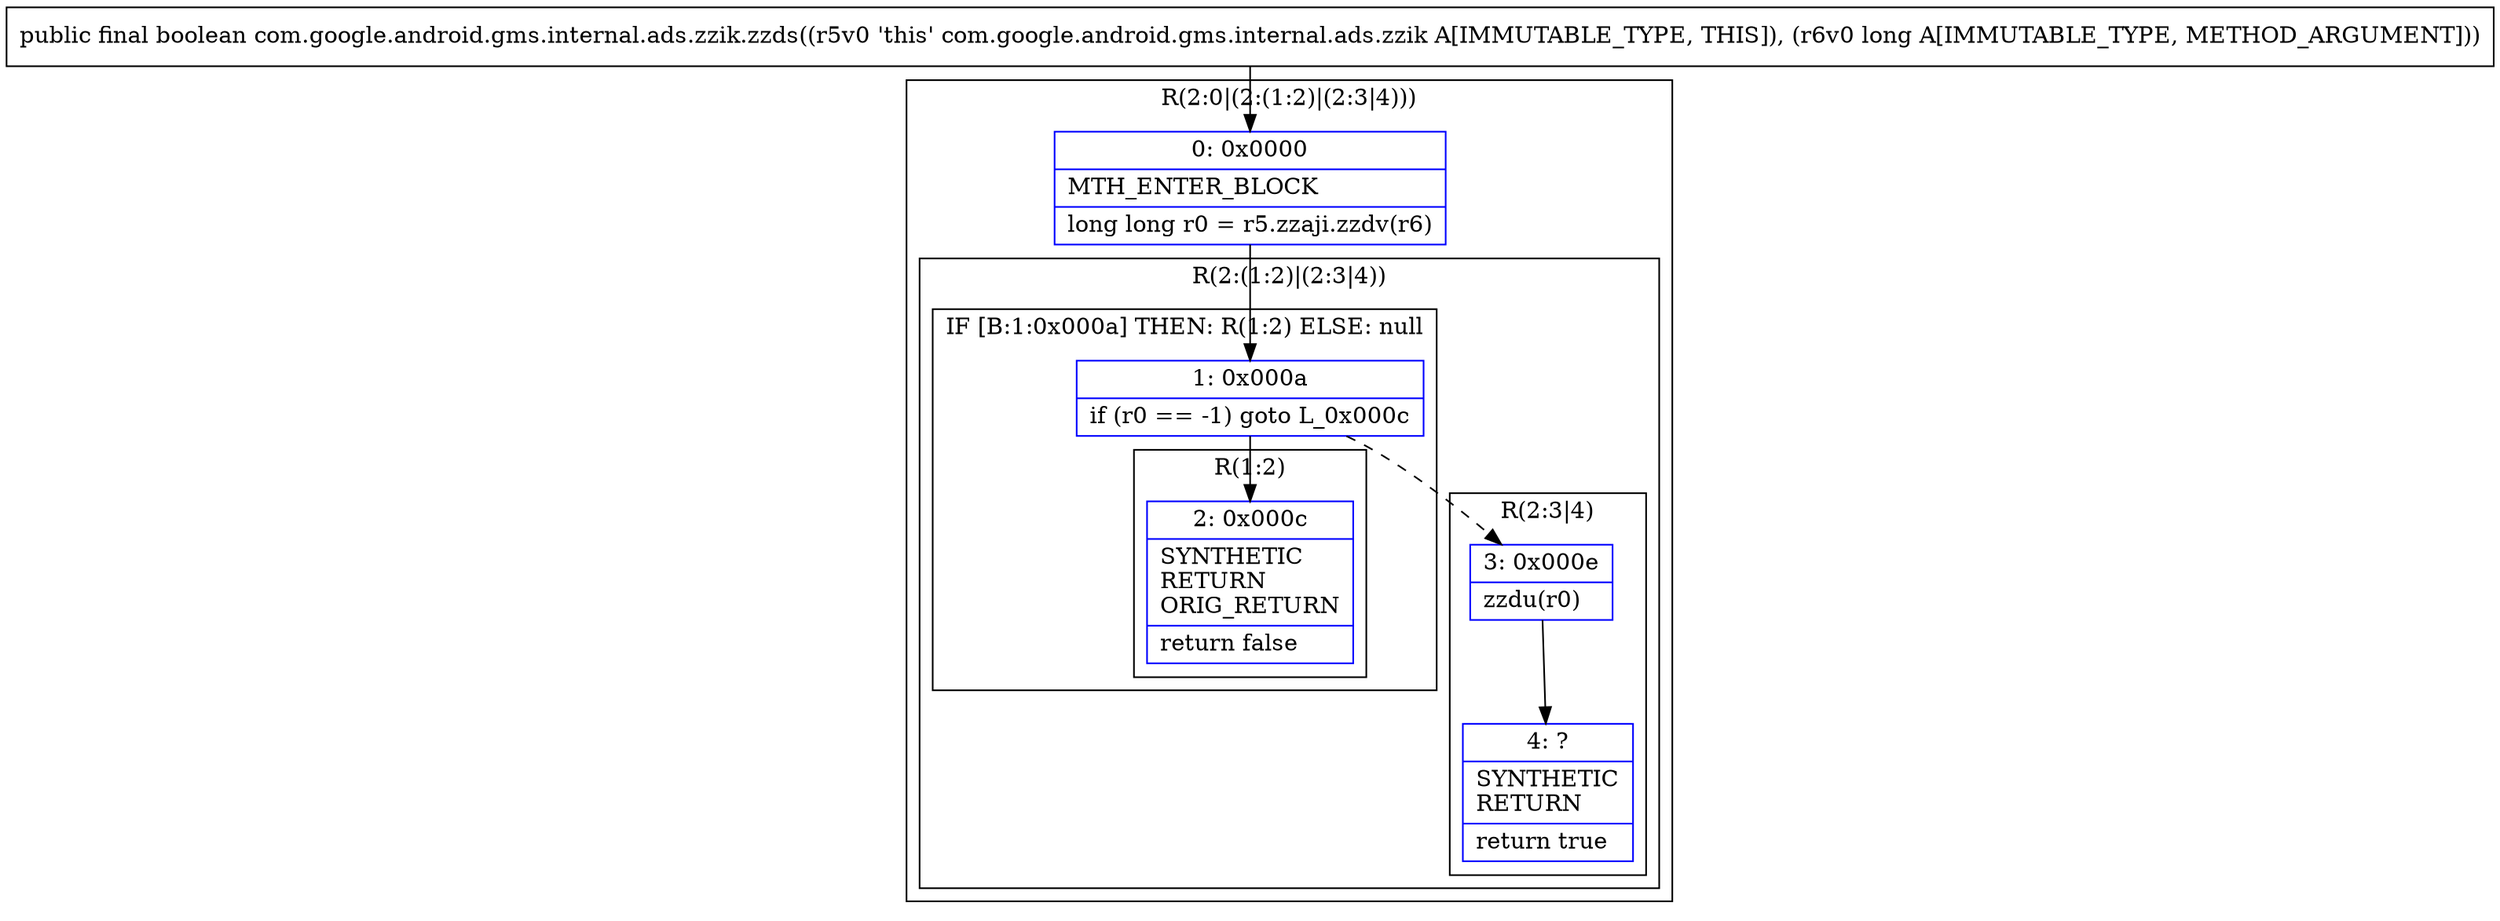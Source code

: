 digraph "CFG forcom.google.android.gms.internal.ads.zzik.zzds(J)Z" {
subgraph cluster_Region_886276060 {
label = "R(2:0|(2:(1:2)|(2:3|4)))";
node [shape=record,color=blue];
Node_0 [shape=record,label="{0\:\ 0x0000|MTH_ENTER_BLOCK\l|long long r0 = r5.zzaji.zzdv(r6)\l}"];
subgraph cluster_Region_193659494 {
label = "R(2:(1:2)|(2:3|4))";
node [shape=record,color=blue];
subgraph cluster_IfRegion_1483752836 {
label = "IF [B:1:0x000a] THEN: R(1:2) ELSE: null";
node [shape=record,color=blue];
Node_1 [shape=record,label="{1\:\ 0x000a|if (r0 == \-1) goto L_0x000c\l}"];
subgraph cluster_Region_255010853 {
label = "R(1:2)";
node [shape=record,color=blue];
Node_2 [shape=record,label="{2\:\ 0x000c|SYNTHETIC\lRETURN\lORIG_RETURN\l|return false\l}"];
}
}
subgraph cluster_Region_64647660 {
label = "R(2:3|4)";
node [shape=record,color=blue];
Node_3 [shape=record,label="{3\:\ 0x000e|zzdu(r0)\l}"];
Node_4 [shape=record,label="{4\:\ ?|SYNTHETIC\lRETURN\l|return true\l}"];
}
}
}
MethodNode[shape=record,label="{public final boolean com.google.android.gms.internal.ads.zzik.zzds((r5v0 'this' com.google.android.gms.internal.ads.zzik A[IMMUTABLE_TYPE, THIS]), (r6v0 long A[IMMUTABLE_TYPE, METHOD_ARGUMENT])) }"];
MethodNode -> Node_0;
Node_0 -> Node_1;
Node_1 -> Node_2;
Node_1 -> Node_3[style=dashed];
Node_3 -> Node_4;
}

